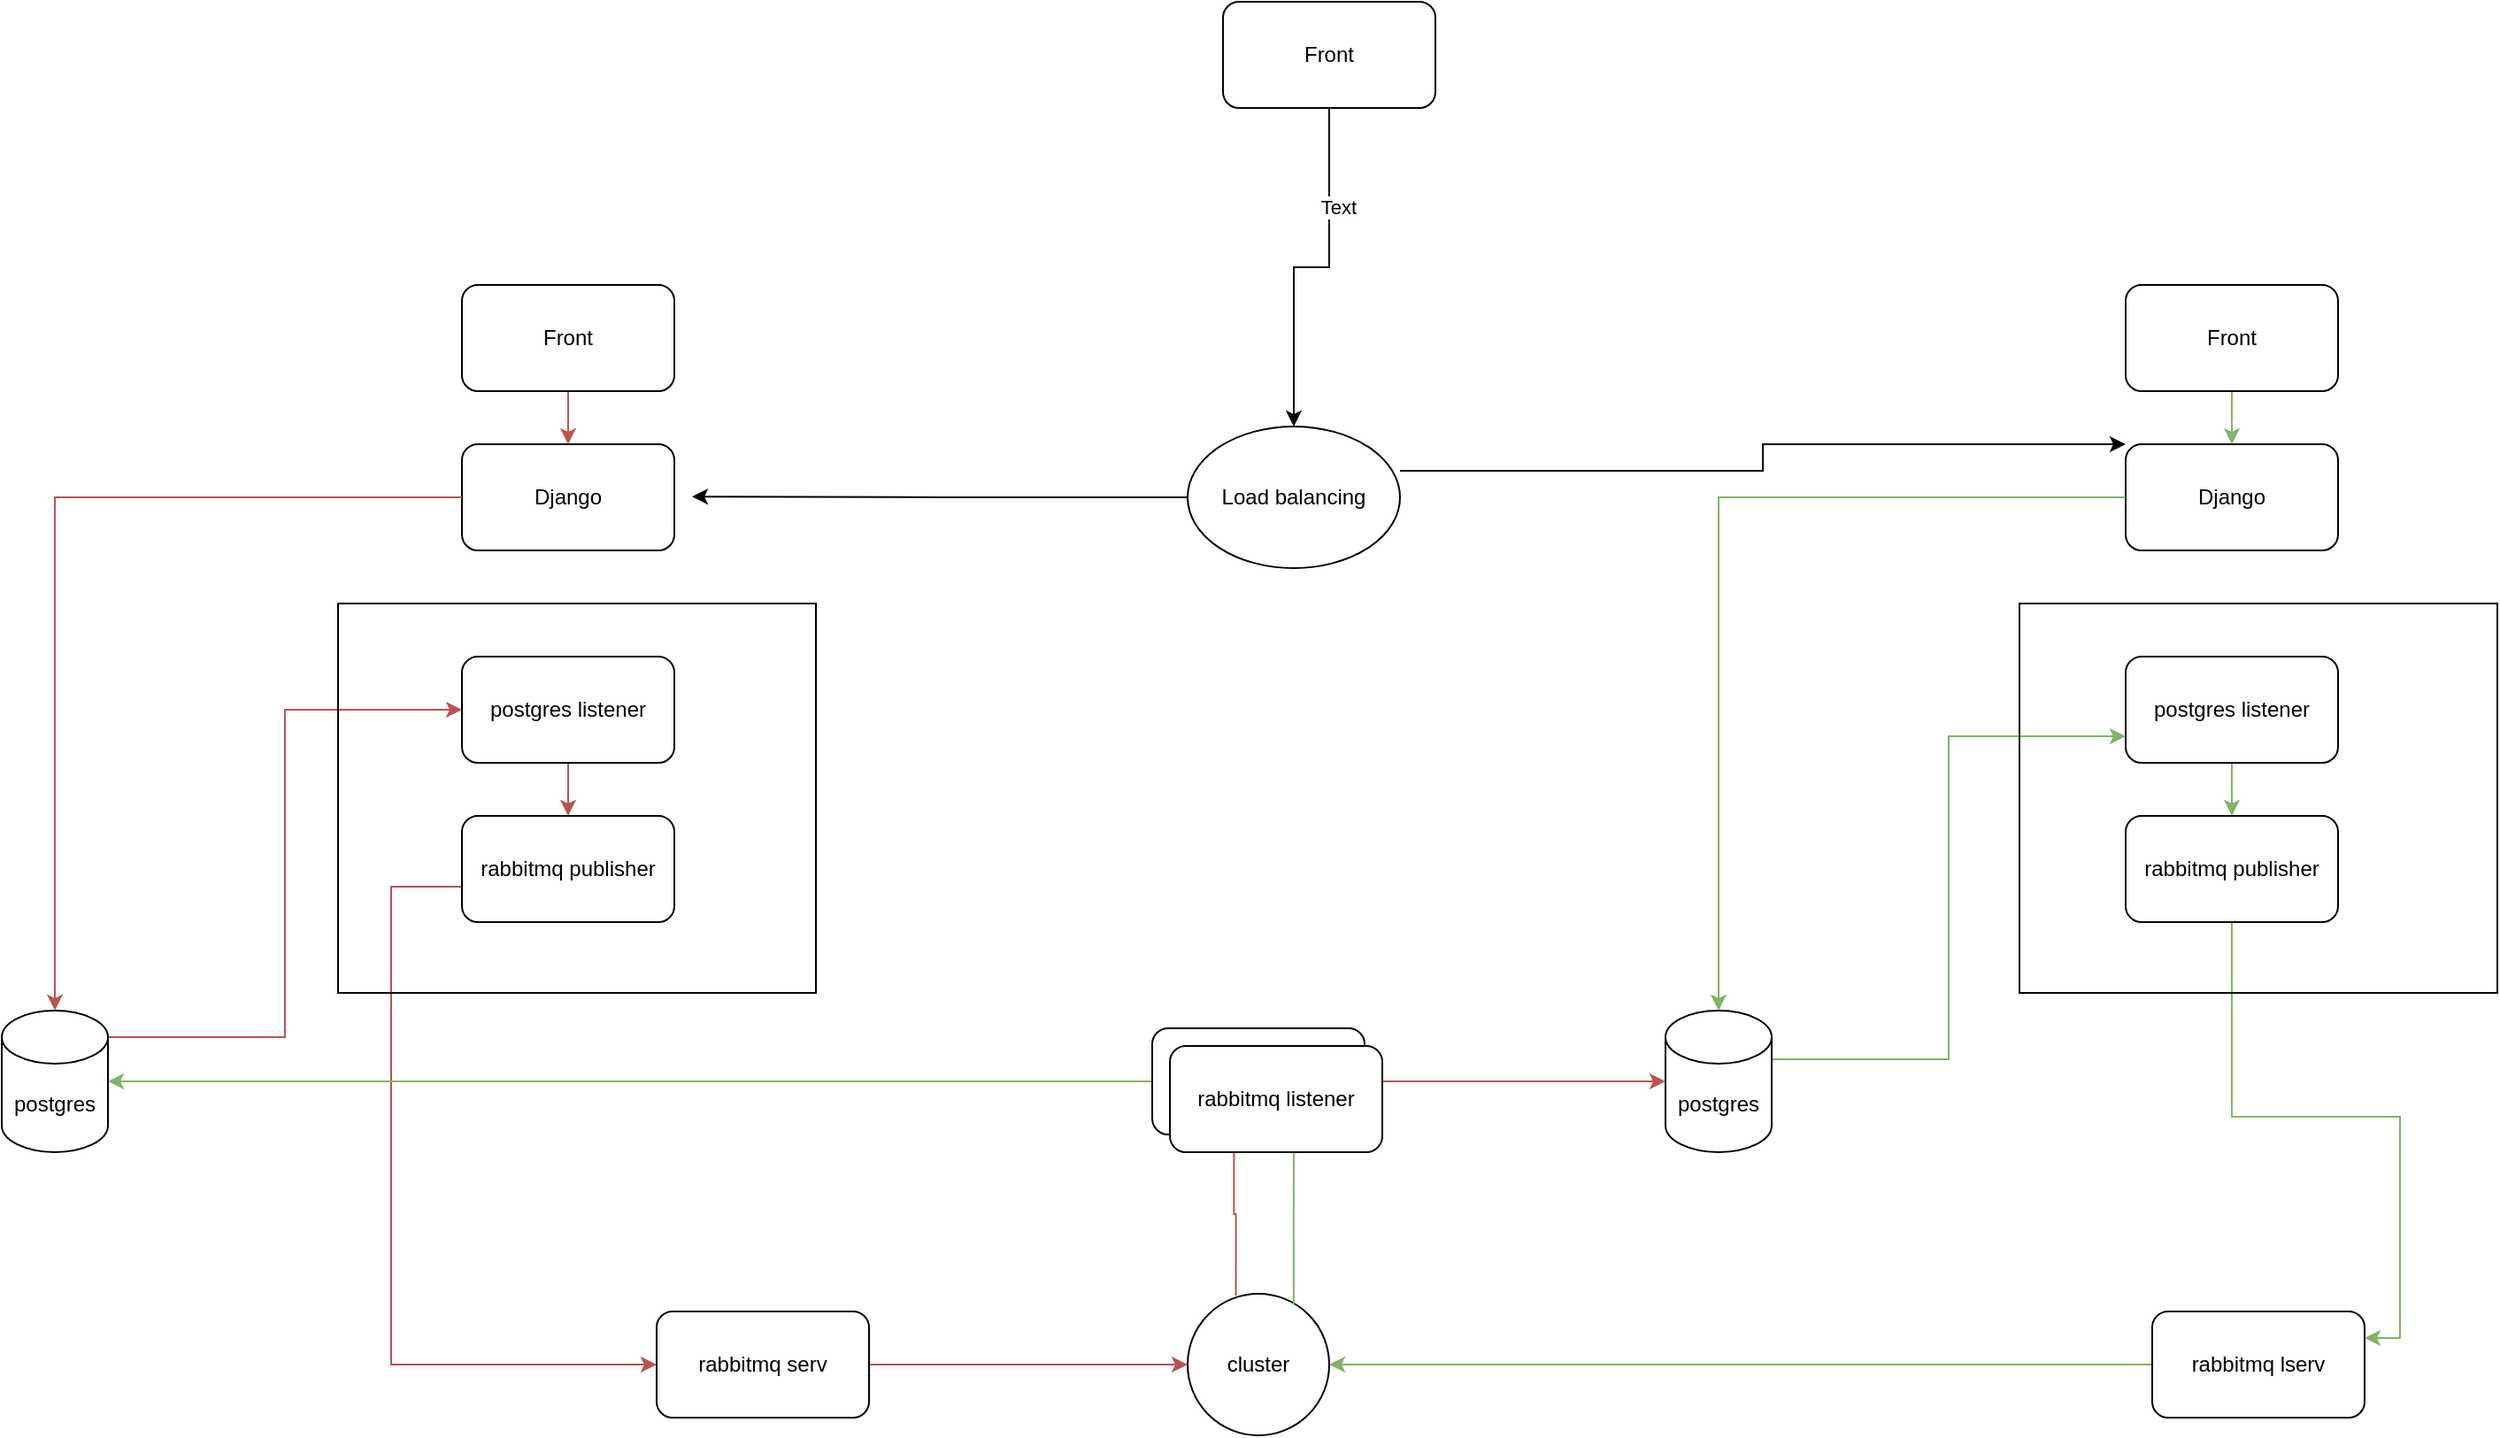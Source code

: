 <mxfile>
    <diagram name="Page-1" id="3E8s8puZwwnY_T35vl8T">
        <mxGraphModel dx="2510" dy="1969" grid="1" gridSize="10" guides="1" tooltips="1" connect="1" arrows="1" fold="1" page="1" pageScale="1" pageWidth="827" pageHeight="1169" math="0" shadow="0">
            <root>
                <mxCell id="0"/>
                <mxCell id="1" parent="0"/>
                <mxCell id="tT0863pODjU1dEAfrBTs-1" value="Django" style="rounded=1;whiteSpace=wrap;html=1;" parent="1" vertex="1">
                    <mxGeometry x="1330" y="-330" width="120" height="60" as="geometry"/>
                </mxCell>
                <mxCell id="tT0863pODjU1dEAfrBTs-2" style="edgeStyle=orthogonalEdgeStyle;rounded=0;orthogonalLoop=1;jettySize=auto;html=1;exitX=0.5;exitY=1;exitDx=0;exitDy=0;entryX=0.5;entryY=0;entryDx=0;entryDy=0;fillColor=#d5e8d4;strokeColor=#82b366;" parent="1" source="tT0863pODjU1dEAfrBTs-3" target="tT0863pODjU1dEAfrBTs-1" edge="1">
                    <mxGeometry relative="1" as="geometry"/>
                </mxCell>
                <mxCell id="tT0863pODjU1dEAfrBTs-3" value="Front" style="rounded=1;whiteSpace=wrap;html=1;" parent="1" vertex="1">
                    <mxGeometry x="1330" y="-420" width="120" height="60" as="geometry"/>
                </mxCell>
                <mxCell id="tT0863pODjU1dEAfrBTs-4" style="edgeStyle=orthogonalEdgeStyle;rounded=0;orthogonalLoop=1;jettySize=auto;html=1;exitX=0.5;exitY=1;exitDx=0;exitDy=0;fillColor=#d5e8d4;strokeColor=#82b366;" parent="1" source="tT0863pODjU1dEAfrBTs-5" target="tT0863pODjU1dEAfrBTs-7" edge="1">
                    <mxGeometry relative="1" as="geometry"/>
                </mxCell>
                <mxCell id="tT0863pODjU1dEAfrBTs-5" value="postgres listener" style="rounded=1;whiteSpace=wrap;html=1;" parent="1" vertex="1">
                    <mxGeometry x="1330" y="-210" width="120" height="60" as="geometry"/>
                </mxCell>
                <mxCell id="tT0863pODjU1dEAfrBTs-6" style="edgeStyle=orthogonalEdgeStyle;rounded=0;orthogonalLoop=1;jettySize=auto;html=1;entryX=1;entryY=0.25;entryDx=0;entryDy=0;fillColor=#d5e8d4;strokeColor=#82b366;" parent="1" source="tT0863pODjU1dEAfrBTs-7" target="tT0863pODjU1dEAfrBTs-25" edge="1">
                    <mxGeometry relative="1" as="geometry"/>
                </mxCell>
                <mxCell id="tT0863pODjU1dEAfrBTs-7" value="rabbitmq publisher" style="rounded=1;whiteSpace=wrap;html=1;" parent="1" vertex="1">
                    <mxGeometry x="1330" y="-120" width="120" height="60" as="geometry"/>
                </mxCell>
                <mxCell id="tT0863pODjU1dEAfrBTs-8" style="edgeStyle=orthogonalEdgeStyle;rounded=0;orthogonalLoop=1;jettySize=auto;html=1;exitX=1;exitY=0;exitDx=0;exitDy=27.5;exitPerimeter=0;entryX=0;entryY=0.75;entryDx=0;entryDy=0;fillColor=#d5e8d4;strokeColor=#82b366;" parent="1" source="tT0863pODjU1dEAfrBTs-9" target="tT0863pODjU1dEAfrBTs-5" edge="1">
                    <mxGeometry relative="1" as="geometry"/>
                </mxCell>
                <mxCell id="tT0863pODjU1dEAfrBTs-9" value="postgres" style="shape=cylinder3;whiteSpace=wrap;html=1;boundedLbl=1;backgroundOutline=1;size=15;" parent="1" vertex="1">
                    <mxGeometry x="1070" y="-10" width="60" height="80" as="geometry"/>
                </mxCell>
                <mxCell id="tT0863pODjU1dEAfrBTs-11" value="Django" style="rounded=1;whiteSpace=wrap;html=1;" parent="1" vertex="1">
                    <mxGeometry x="390" y="-330" width="120" height="60" as="geometry"/>
                </mxCell>
                <mxCell id="tT0863pODjU1dEAfrBTs-12" style="edgeStyle=orthogonalEdgeStyle;rounded=0;orthogonalLoop=1;jettySize=auto;html=1;exitX=0.5;exitY=1;exitDx=0;exitDy=0;fillColor=#f8cecc;strokeColor=#b85450;" parent="1" source="tT0863pODjU1dEAfrBTs-13" target="tT0863pODjU1dEAfrBTs-11" edge="1">
                    <mxGeometry relative="1" as="geometry"/>
                </mxCell>
                <mxCell id="tT0863pODjU1dEAfrBTs-13" value="Front" style="rounded=1;whiteSpace=wrap;html=1;" parent="1" vertex="1">
                    <mxGeometry x="390" y="-420" width="120" height="60" as="geometry"/>
                </mxCell>
                <mxCell id="tT0863pODjU1dEAfrBTs-14" style="edgeStyle=orthogonalEdgeStyle;rounded=0;orthogonalLoop=1;jettySize=auto;html=1;exitX=0.5;exitY=1;exitDx=0;exitDy=0;entryX=0.5;entryY=0;entryDx=0;entryDy=0;fillColor=#f8cecc;strokeColor=#b85450;" parent="1" source="tT0863pODjU1dEAfrBTs-15" target="tT0863pODjU1dEAfrBTs-17" edge="1">
                    <mxGeometry relative="1" as="geometry"/>
                </mxCell>
                <mxCell id="tT0863pODjU1dEAfrBTs-15" value="postgres listener" style="rounded=1;whiteSpace=wrap;html=1;" parent="1" vertex="1">
                    <mxGeometry x="390" y="-210" width="120" height="60" as="geometry"/>
                </mxCell>
                <mxCell id="tT0863pODjU1dEAfrBTs-16" style="edgeStyle=orthogonalEdgeStyle;rounded=0;orthogonalLoop=1;jettySize=auto;html=1;entryX=0;entryY=0.5;entryDx=0;entryDy=0;fillColor=#f8cecc;strokeColor=#b85450;" parent="1" target="tT0863pODjU1dEAfrBTs-28" edge="1">
                    <mxGeometry relative="1" as="geometry">
                        <mxPoint x="500" y="214.95" as="targetPoint"/>
                        <Array as="points">
                            <mxPoint x="350" y="-80"/>
                            <mxPoint x="350" y="190"/>
                        </Array>
                        <mxPoint x="390" y="-79.997" as="sourcePoint"/>
                    </mxGeometry>
                </mxCell>
                <mxCell id="tT0863pODjU1dEAfrBTs-17" value="rabbitmq publisher" style="rounded=1;whiteSpace=wrap;html=1;" parent="1" vertex="1">
                    <mxGeometry x="390" y="-120" width="120" height="60" as="geometry"/>
                </mxCell>
                <mxCell id="tT0863pODjU1dEAfrBTs-18" style="edgeStyle=orthogonalEdgeStyle;rounded=0;orthogonalLoop=1;jettySize=auto;html=1;exitX=1;exitY=0;exitDx=0;exitDy=15;exitPerimeter=0;entryX=0;entryY=0.5;entryDx=0;entryDy=0;fillColor=#f8cecc;strokeColor=#b85450;" parent="1" source="tT0863pODjU1dEAfrBTs-19" target="tT0863pODjU1dEAfrBTs-15" edge="1">
                    <mxGeometry relative="1" as="geometry"/>
                </mxCell>
                <mxCell id="tT0863pODjU1dEAfrBTs-19" value="postgres" style="shape=cylinder3;whiteSpace=wrap;html=1;boundedLbl=1;backgroundOutline=1;size=15;" parent="1" vertex="1">
                    <mxGeometry x="130" y="-10" width="60" height="80" as="geometry"/>
                </mxCell>
                <mxCell id="tT0863pODjU1dEAfrBTs-22" style="edgeStyle=orthogonalEdgeStyle;rounded=0;orthogonalLoop=1;jettySize=auto;html=1;exitX=0;exitY=0.5;exitDx=0;exitDy=0;entryX=0.5;entryY=0;entryDx=0;entryDy=0;entryPerimeter=0;fillColor=#d5e8d4;strokeColor=#82b366;" parent="1" source="tT0863pODjU1dEAfrBTs-1" target="tT0863pODjU1dEAfrBTs-9" edge="1">
                    <mxGeometry relative="1" as="geometry"/>
                </mxCell>
                <mxCell id="tT0863pODjU1dEAfrBTs-23" style="edgeStyle=orthogonalEdgeStyle;rounded=0;orthogonalLoop=1;jettySize=auto;html=1;entryX=0.5;entryY=0;entryDx=0;entryDy=0;entryPerimeter=0;fillColor=#f8cecc;strokeColor=#b85450;" parent="1" source="tT0863pODjU1dEAfrBTs-11" target="tT0863pODjU1dEAfrBTs-19" edge="1">
                    <mxGeometry relative="1" as="geometry"/>
                </mxCell>
                <mxCell id="tT0863pODjU1dEAfrBTs-24" style="edgeStyle=orthogonalEdgeStyle;rounded=0;orthogonalLoop=1;jettySize=auto;html=1;fillColor=#d5e8d4;strokeColor=#82b366;" parent="1" source="tT0863pODjU1dEAfrBTs-25" target="tT0863pODjU1dEAfrBTs-31" edge="1">
                    <mxGeometry relative="1" as="geometry">
                        <mxPoint x="1140" y="200" as="targetPoint"/>
                    </mxGeometry>
                </mxCell>
                <mxCell id="tT0863pODjU1dEAfrBTs-25" value="rabbitmq lserv" style="rounded=1;whiteSpace=wrap;html=1;" parent="1" vertex="1">
                    <mxGeometry x="1345" y="160" width="120" height="60" as="geometry"/>
                </mxCell>
                <mxCell id="tT0863pODjU1dEAfrBTs-27" style="edgeStyle=orthogonalEdgeStyle;rounded=0;orthogonalLoop=1;jettySize=auto;html=1;exitX=1;exitY=0.25;exitDx=0;exitDy=0;entryX=0;entryY=0.5;entryDx=0;entryDy=0;fillColor=#f8cecc;strokeColor=#b85450;" parent="1" source="tT0863pODjU1dEAfrBTs-28" target="tT0863pODjU1dEAfrBTs-31" edge="1">
                    <mxGeometry relative="1" as="geometry">
                        <Array as="points">
                            <mxPoint x="620" y="190"/>
                        </Array>
                    </mxGeometry>
                </mxCell>
                <mxCell id="tT0863pODjU1dEAfrBTs-28" value="rabbitmq serv" style="rounded=1;whiteSpace=wrap;html=1;" parent="1" vertex="1">
                    <mxGeometry x="500" y="160" width="120" height="60" as="geometry"/>
                </mxCell>
                <mxCell id="tT0863pODjU1dEAfrBTs-68" style="edgeStyle=orthogonalEdgeStyle;rounded=0;orthogonalLoop=1;jettySize=auto;html=1;exitX=0.341;exitY=0.013;exitDx=0;exitDy=0;entryX=0.385;entryY=0.973;entryDx=0;entryDy=0;fillColor=#f8cecc;strokeColor=#b85450;exitPerimeter=0;entryPerimeter=0;" parent="1" source="tT0863pODjU1dEAfrBTs-31" target="tT0863pODjU1dEAfrBTs-65" edge="1">
                    <mxGeometry relative="1" as="geometry"/>
                </mxCell>
                <mxCell id="tT0863pODjU1dEAfrBTs-31" value="cluster" style="ellipse;whiteSpace=wrap;html=1;aspect=fixed;" parent="1" vertex="1">
                    <mxGeometry x="800" y="150" width="80" height="80" as="geometry"/>
                </mxCell>
                <mxCell id="tT0863pODjU1dEAfrBTs-33" value="" style="rounded=0;whiteSpace=wrap;html=1;fillColor=none;" parent="1" vertex="1">
                    <mxGeometry x="1270" y="-240" width="270" height="220" as="geometry"/>
                </mxCell>
                <mxCell id="tT0863pODjU1dEAfrBTs-35" style="edgeStyle=orthogonalEdgeStyle;rounded=0;orthogonalLoop=1;jettySize=auto;html=1;exitX=1;exitY=0.5;exitDx=0;exitDy=0;entryX=0;entryY=0.25;entryDx=0;entryDy=0;" parent="1" edge="1">
                    <mxGeometry relative="1" as="geometry">
                        <mxPoint x="920" y="-315" as="sourcePoint"/>
                        <mxPoint x="1330" y="-330" as="targetPoint"/>
                        <Array as="points">
                            <mxPoint x="1125" y="-315"/>
                            <mxPoint x="1125" y="-330"/>
                        </Array>
                    </mxGeometry>
                </mxCell>
                <mxCell id="tT0863pODjU1dEAfrBTs-36" style="edgeStyle=orthogonalEdgeStyle;rounded=0;orthogonalLoop=1;jettySize=auto;html=1;exitX=0;exitY=0.5;exitDx=0;exitDy=0;" parent="1" source="tT0863pODjU1dEAfrBTs-37" edge="1">
                    <mxGeometry relative="1" as="geometry">
                        <mxPoint x="520" y="-300.429" as="targetPoint"/>
                    </mxGeometry>
                </mxCell>
                <mxCell id="tT0863pODjU1dEAfrBTs-37" value="Load balancing" style="ellipse;whiteSpace=wrap;html=1;" parent="1" vertex="1">
                    <mxGeometry x="800" y="-340" width="120" height="80" as="geometry"/>
                </mxCell>
                <mxCell id="tT0863pODjU1dEAfrBTs-38" style="edgeStyle=orthogonalEdgeStyle;rounded=0;orthogonalLoop=1;jettySize=auto;html=1;" parent="1" source="tT0863pODjU1dEAfrBTs-40" target="tT0863pODjU1dEAfrBTs-37" edge="1">
                    <mxGeometry relative="1" as="geometry"/>
                </mxCell>
                <mxCell id="tT0863pODjU1dEAfrBTs-39" value="Text" style="edgeLabel;html=1;align=center;verticalAlign=middle;resizable=0;points=[];" parent="tT0863pODjU1dEAfrBTs-38" vertex="1" connectable="0">
                    <mxGeometry x="-0.447" y="5" relative="1" as="geometry">
                        <mxPoint as="offset"/>
                    </mxGeometry>
                </mxCell>
                <mxCell id="tT0863pODjU1dEAfrBTs-40" value="Front" style="rounded=1;whiteSpace=wrap;html=1;" parent="1" vertex="1">
                    <mxGeometry x="820" y="-580" width="120" height="60" as="geometry"/>
                </mxCell>
                <mxCell id="tT0863pODjU1dEAfrBTs-41" value="" style="rounded=0;whiteSpace=wrap;html=1;fillColor=none;" parent="1" vertex="1">
                    <mxGeometry x="320" y="-240" width="270" height="220" as="geometry"/>
                </mxCell>
                <mxCell id="tT0863pODjU1dEAfrBTs-72" style="edgeStyle=orthogonalEdgeStyle;rounded=0;orthogonalLoop=1;jettySize=auto;html=1;fillColor=#d5e8d4;strokeColor=#82b366;" parent="1" source="tT0863pODjU1dEAfrBTs-65" target="tT0863pODjU1dEAfrBTs-19" edge="1">
                    <mxGeometry relative="1" as="geometry"/>
                </mxCell>
                <mxCell id="tT0863pODjU1dEAfrBTs-65" value="rabbitmq listener" style="rounded=1;whiteSpace=wrap;html=1;" parent="1" vertex="1">
                    <mxGeometry x="780" width="120" height="60" as="geometry"/>
                </mxCell>
                <mxCell id="tT0863pODjU1dEAfrBTs-69" style="edgeStyle=orthogonalEdgeStyle;rounded=0;orthogonalLoop=1;jettySize=auto;html=1;entryX=0;entryY=0.5;entryDx=0;entryDy=0;entryPerimeter=0;fillColor=#f8cecc;strokeColor=#b85450;" parent="1" source="tT0863pODjU1dEAfrBTs-65" target="tT0863pODjU1dEAfrBTs-9" edge="1">
                    <mxGeometry relative="1" as="geometry"/>
                </mxCell>
                <mxCell id="tT0863pODjU1dEAfrBTs-71" style="edgeStyle=orthogonalEdgeStyle;rounded=0;orthogonalLoop=1;jettySize=auto;html=1;entryX=0.667;entryY=1;entryDx=0;entryDy=0;entryPerimeter=0;exitX=0.749;exitY=0.078;exitDx=0;exitDy=0;exitPerimeter=0;fillColor=#d5e8d4;strokeColor=#82b366;" parent="1" source="tT0863pODjU1dEAfrBTs-31" target="tT0863pODjU1dEAfrBTs-65" edge="1">
                    <mxGeometry relative="1" as="geometry">
                        <mxPoint x="860" y="140" as="sourcePoint"/>
                    </mxGeometry>
                </mxCell>
                <mxCell id="2" value="rabbitmq listener" style="rounded=1;whiteSpace=wrap;html=1;" vertex="1" parent="1">
                    <mxGeometry x="790" y="10" width="120" height="60" as="geometry"/>
                </mxCell>
            </root>
        </mxGraphModel>
    </diagram>
</mxfile>
